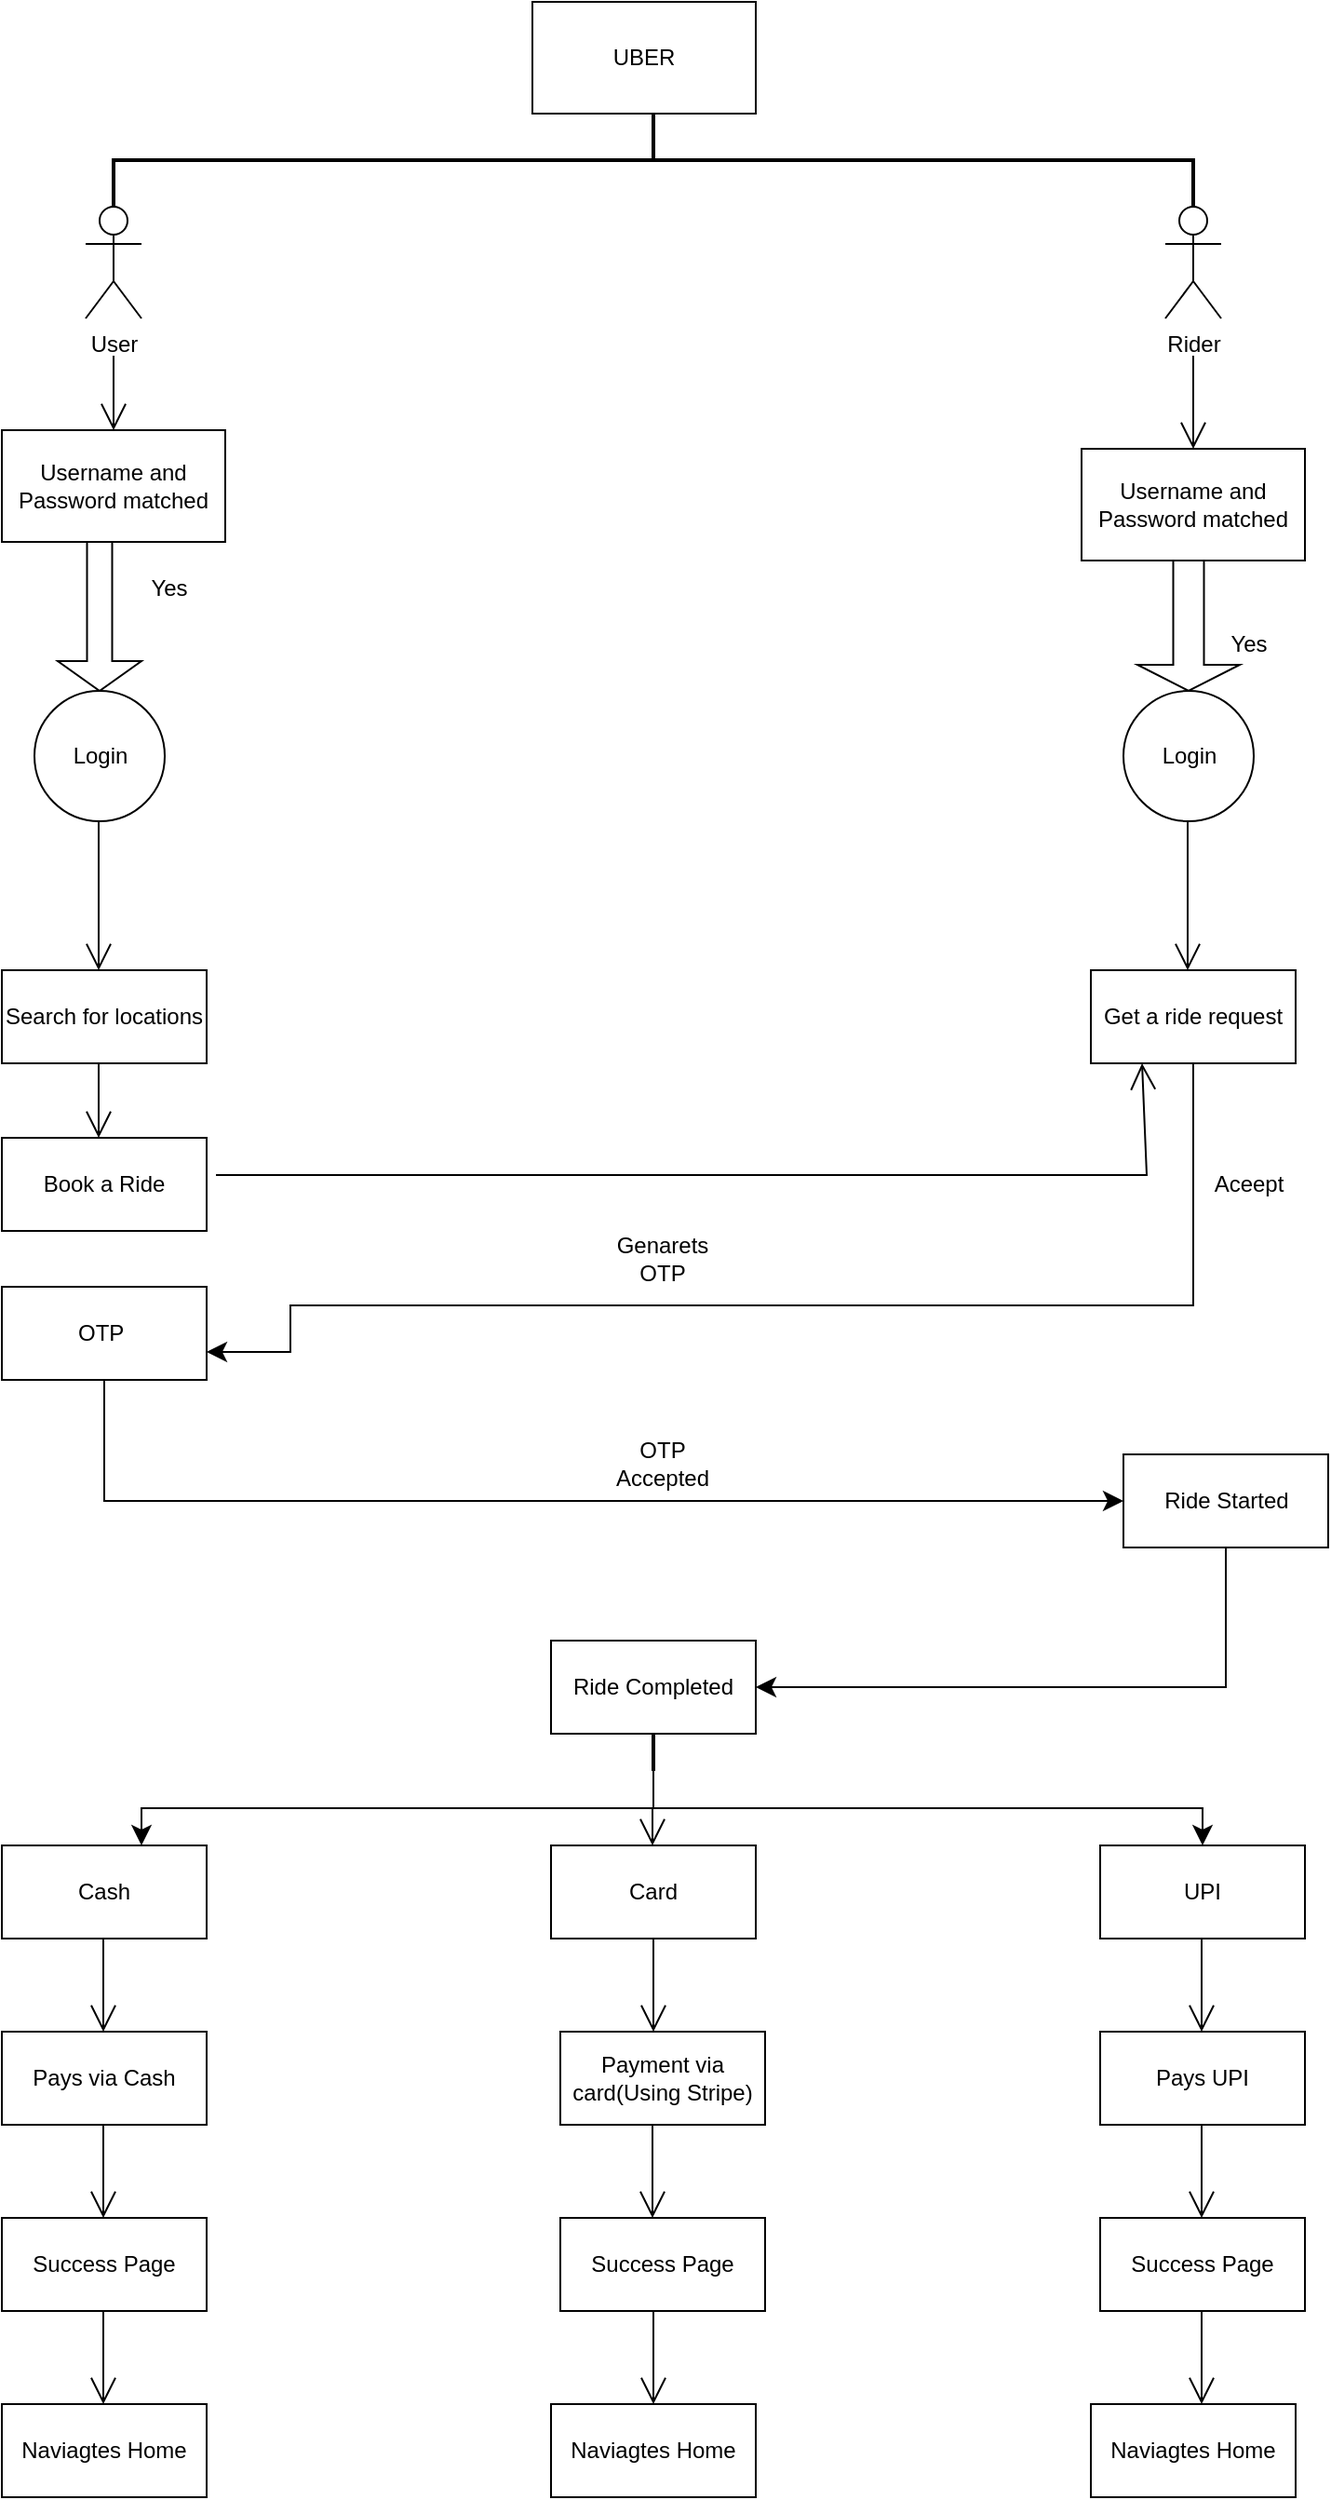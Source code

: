 <mxfile version="26.2.2">
  <diagram name="Page-1" id="2YBvvXClWsGukQMizWep">
    <mxGraphModel dx="1305" dy="783" grid="1" gridSize="10" guides="1" tooltips="1" connect="1" arrows="1" fold="1" page="1" pageScale="1" pageWidth="850" pageHeight="1100" math="0" shadow="0">
      <root>
        <mxCell id="0" />
        <mxCell id="1" parent="0" />
        <mxCell id="avNWTsGXoQomydp-T-J9-1" value="UBER" style="rounded=0;whiteSpace=wrap;html=1;" vertex="1" parent="1">
          <mxGeometry x="360" y="30" width="120" height="60" as="geometry" />
        </mxCell>
        <mxCell id="avNWTsGXoQomydp-T-J9-2" value="User" style="shape=umlActor;verticalLabelPosition=bottom;verticalAlign=top;html=1;outlineConnect=0;" vertex="1" parent="1">
          <mxGeometry x="120" y="140" width="30" height="60" as="geometry" />
        </mxCell>
        <mxCell id="avNWTsGXoQomydp-T-J9-4" value="Rider" style="shape=umlActor;verticalLabelPosition=bottom;verticalAlign=top;html=1;outlineConnect=0;" vertex="1" parent="1">
          <mxGeometry x="700" y="140" width="30" height="60" as="geometry" />
        </mxCell>
        <mxCell id="avNWTsGXoQomydp-T-J9-6" value="" style="strokeWidth=2;html=1;shape=mxgraph.flowchart.annotation_2;align=left;labelPosition=right;pointerEvents=1;direction=south;" vertex="1" parent="1">
          <mxGeometry x="135" y="90" width="580" height="50" as="geometry" />
        </mxCell>
        <mxCell id="avNWTsGXoQomydp-T-J9-8" value="Username and Password matched" style="rounded=0;whiteSpace=wrap;html=1;" vertex="1" parent="1">
          <mxGeometry x="75" y="260" width="120" height="60" as="geometry" />
        </mxCell>
        <mxCell id="avNWTsGXoQomydp-T-J9-9" value="Username and Password matched" style="rounded=0;whiteSpace=wrap;html=1;" vertex="1" parent="1">
          <mxGeometry x="655" y="270" width="120" height="60" as="geometry" />
        </mxCell>
        <mxCell id="avNWTsGXoQomydp-T-J9-10" value="" style="shape=singleArrow;direction=south;whiteSpace=wrap;html=1;" vertex="1" parent="1">
          <mxGeometry x="105" y="320" width="45" height="80" as="geometry" />
        </mxCell>
        <mxCell id="avNWTsGXoQomydp-T-J9-11" value="Yes" style="text;html=1;align=center;verticalAlign=middle;whiteSpace=wrap;rounded=0;" vertex="1" parent="1">
          <mxGeometry x="135" y="330" width="60" height="30" as="geometry" />
        </mxCell>
        <mxCell id="avNWTsGXoQomydp-T-J9-14" value="Login" style="ellipse;whiteSpace=wrap;html=1;aspect=fixed;" vertex="1" parent="1">
          <mxGeometry x="92.5" y="400" width="70" height="70" as="geometry" />
        </mxCell>
        <mxCell id="avNWTsGXoQomydp-T-J9-15" value="Yes" style="text;html=1;align=center;verticalAlign=middle;whiteSpace=wrap;rounded=0;" vertex="1" parent="1">
          <mxGeometry x="715" y="360" width="60" height="30" as="geometry" />
        </mxCell>
        <mxCell id="avNWTsGXoQomydp-T-J9-16" value="Login" style="ellipse;whiteSpace=wrap;html=1;aspect=fixed;" vertex="1" parent="1">
          <mxGeometry x="677.5" y="400" width="70" height="70" as="geometry" />
        </mxCell>
        <mxCell id="avNWTsGXoQomydp-T-J9-17" value="" style="shape=singleArrow;direction=south;whiteSpace=wrap;html=1;" vertex="1" parent="1">
          <mxGeometry x="685" y="330" width="55" height="70" as="geometry" />
        </mxCell>
        <mxCell id="avNWTsGXoQomydp-T-J9-19" value="" style="endArrow=open;endFill=1;endSize=12;html=1;rounded=0;" edge="1" parent="1">
          <mxGeometry width="160" relative="1" as="geometry">
            <mxPoint x="127" y="470" as="sourcePoint" />
            <mxPoint x="127" y="550" as="targetPoint" />
          </mxGeometry>
        </mxCell>
        <mxCell id="avNWTsGXoQomydp-T-J9-21" value="" style="endArrow=open;endFill=1;endSize=12;html=1;rounded=0;" edge="1" parent="1">
          <mxGeometry width="160" relative="1" as="geometry">
            <mxPoint x="712" y="470" as="sourcePoint" />
            <mxPoint x="712" y="550" as="targetPoint" />
          </mxGeometry>
        </mxCell>
        <mxCell id="avNWTsGXoQomydp-T-J9-22" value="Search for locations" style="html=1;whiteSpace=wrap;" vertex="1" parent="1">
          <mxGeometry x="75" y="550" width="110" height="50" as="geometry" />
        </mxCell>
        <mxCell id="avNWTsGXoQomydp-T-J9-23" value="Get a ride request" style="html=1;whiteSpace=wrap;" vertex="1" parent="1">
          <mxGeometry x="660" y="550" width="110" height="50" as="geometry" />
        </mxCell>
        <mxCell id="avNWTsGXoQomydp-T-J9-24" value="" style="endArrow=open;endFill=1;endSize=12;html=1;rounded=0;entryX=0.25;entryY=1;entryDx=0;entryDy=0;" edge="1" parent="1" target="avNWTsGXoQomydp-T-J9-23">
          <mxGeometry width="160" relative="1" as="geometry">
            <mxPoint x="190" y="660" as="sourcePoint" />
            <mxPoint x="690" y="610" as="targetPoint" />
            <Array as="points">
              <mxPoint x="690" y="660" />
            </Array>
          </mxGeometry>
        </mxCell>
        <mxCell id="avNWTsGXoQomydp-T-J9-27" value="OTP&amp;nbsp;" style="html=1;whiteSpace=wrap;" vertex="1" parent="1">
          <mxGeometry x="75" y="720" width="110" height="50" as="geometry" />
        </mxCell>
        <mxCell id="avNWTsGXoQomydp-T-J9-28" value="" style="edgeStyle=segmentEdgeStyle;endArrow=classic;html=1;curved=0;rounded=0;endSize=8;startSize=8;exitX=0.5;exitY=1;exitDx=0;exitDy=0;entryX=1;entryY=0.5;entryDx=0;entryDy=0;" edge="1" parent="1" source="avNWTsGXoQomydp-T-J9-23">
          <mxGeometry width="50" height="50" relative="1" as="geometry">
            <mxPoint x="715" y="610" as="sourcePoint" />
            <mxPoint x="185" y="755" as="targetPoint" />
            <Array as="points">
              <mxPoint x="715" y="730" />
              <mxPoint x="230" y="730" />
              <mxPoint x="230" y="755" />
            </Array>
          </mxGeometry>
        </mxCell>
        <mxCell id="avNWTsGXoQomydp-T-J9-30" value="Aceept" style="text;html=1;align=center;verticalAlign=middle;whiteSpace=wrap;rounded=0;" vertex="1" parent="1">
          <mxGeometry x="715" y="650" width="60" height="30" as="geometry" />
        </mxCell>
        <mxCell id="avNWTsGXoQomydp-T-J9-31" value="Genarets OTP" style="text;html=1;align=center;verticalAlign=middle;whiteSpace=wrap;rounded=0;" vertex="1" parent="1">
          <mxGeometry x="400" y="690" width="60" height="30" as="geometry" />
        </mxCell>
        <mxCell id="avNWTsGXoQomydp-T-J9-33" value="Ride Started" style="html=1;whiteSpace=wrap;" vertex="1" parent="1">
          <mxGeometry x="677.5" y="810" width="110" height="50" as="geometry" />
        </mxCell>
        <mxCell id="avNWTsGXoQomydp-T-J9-34" value="" style="edgeStyle=elbowEdgeStyle;elbow=horizontal;endArrow=classic;html=1;curved=0;rounded=0;endSize=8;startSize=8;entryX=0;entryY=0.5;entryDx=0;entryDy=0;exitX=0.5;exitY=1;exitDx=0;exitDy=0;" edge="1" parent="1" source="avNWTsGXoQomydp-T-J9-27" target="avNWTsGXoQomydp-T-J9-33">
          <mxGeometry width="50" height="50" relative="1" as="geometry">
            <mxPoint x="130" y="790" as="sourcePoint" />
            <mxPoint x="450" y="700" as="targetPoint" />
            <Array as="points">
              <mxPoint x="130" y="800" />
              <mxPoint x="130" y="780" />
              <mxPoint x="220" y="710" />
            </Array>
          </mxGeometry>
        </mxCell>
        <mxCell id="avNWTsGXoQomydp-T-J9-36" value="OTP Accepted" style="text;html=1;align=center;verticalAlign=middle;whiteSpace=wrap;rounded=0;" vertex="1" parent="1">
          <mxGeometry x="400" y="800" width="60" height="30" as="geometry" />
        </mxCell>
        <mxCell id="avNWTsGXoQomydp-T-J9-38" value="" style="endArrow=open;endFill=1;endSize=12;html=1;rounded=0;entryX=0.5;entryY=0;entryDx=0;entryDy=0;" edge="1" parent="1" target="avNWTsGXoQomydp-T-J9-8">
          <mxGeometry width="160" relative="1" as="geometry">
            <mxPoint x="135" y="220" as="sourcePoint" />
            <mxPoint x="282.5" y="220" as="targetPoint" />
          </mxGeometry>
        </mxCell>
        <mxCell id="avNWTsGXoQomydp-T-J9-41" value="" style="endArrow=open;endFill=1;endSize=12;html=1;rounded=0;entryX=0.5;entryY=0;entryDx=0;entryDy=0;" edge="1" parent="1">
          <mxGeometry width="160" relative="1" as="geometry">
            <mxPoint x="715" y="220" as="sourcePoint" />
            <mxPoint x="715" y="270" as="targetPoint" />
          </mxGeometry>
        </mxCell>
        <mxCell id="avNWTsGXoQomydp-T-J9-47" value="Book a Ride" style="html=1;whiteSpace=wrap;" vertex="1" parent="1">
          <mxGeometry x="75" y="640" width="110" height="50" as="geometry" />
        </mxCell>
        <mxCell id="avNWTsGXoQomydp-T-J9-48" value="" style="endArrow=open;endFill=1;endSize=12;html=1;rounded=0;entryX=0.5;entryY=0;entryDx=0;entryDy=0;" edge="1" parent="1">
          <mxGeometry width="160" relative="1" as="geometry">
            <mxPoint x="127" y="600" as="sourcePoint" />
            <mxPoint x="127" y="640" as="targetPoint" />
            <Array as="points">
              <mxPoint x="127" y="620" />
            </Array>
          </mxGeometry>
        </mxCell>
        <mxCell id="avNWTsGXoQomydp-T-J9-51" value="Ride Completed" style="html=1;whiteSpace=wrap;" vertex="1" parent="1">
          <mxGeometry x="370" y="910" width="110" height="50" as="geometry" />
        </mxCell>
        <mxCell id="avNWTsGXoQomydp-T-J9-52" value="Cash" style="html=1;whiteSpace=wrap;" vertex="1" parent="1">
          <mxGeometry x="75" y="1020" width="110" height="50" as="geometry" />
        </mxCell>
        <mxCell id="avNWTsGXoQomydp-T-J9-54" value="Card" style="html=1;whiteSpace=wrap;" vertex="1" parent="1">
          <mxGeometry x="370" y="1020" width="110" height="50" as="geometry" />
        </mxCell>
        <mxCell id="avNWTsGXoQomydp-T-J9-55" value="UPI" style="html=1;whiteSpace=wrap;" vertex="1" parent="1">
          <mxGeometry x="665" y="1020" width="110" height="50" as="geometry" />
        </mxCell>
        <mxCell id="avNWTsGXoQomydp-T-J9-57" value="Pays via Cash" style="html=1;whiteSpace=wrap;" vertex="1" parent="1">
          <mxGeometry x="75" y="1120" width="110" height="50" as="geometry" />
        </mxCell>
        <mxCell id="avNWTsGXoQomydp-T-J9-58" value="Payment via card(Using Stripe)" style="html=1;whiteSpace=wrap;" vertex="1" parent="1">
          <mxGeometry x="375" y="1120" width="110" height="50" as="geometry" />
        </mxCell>
        <mxCell id="avNWTsGXoQomydp-T-J9-59" value="Pays UPI" style="html=1;whiteSpace=wrap;" vertex="1" parent="1">
          <mxGeometry x="665" y="1120" width="110" height="50" as="geometry" />
        </mxCell>
        <mxCell id="avNWTsGXoQomydp-T-J9-60" value="Success Page" style="html=1;whiteSpace=wrap;" vertex="1" parent="1">
          <mxGeometry x="75" y="1220" width="110" height="50" as="geometry" />
        </mxCell>
        <mxCell id="avNWTsGXoQomydp-T-J9-61" value="Success Page" style="html=1;whiteSpace=wrap;" vertex="1" parent="1">
          <mxGeometry x="375" y="1220" width="110" height="50" as="geometry" />
        </mxCell>
        <mxCell id="avNWTsGXoQomydp-T-J9-62" value="Success Page" style="html=1;whiteSpace=wrap;" vertex="1" parent="1">
          <mxGeometry x="665" y="1220" width="110" height="50" as="geometry" />
        </mxCell>
        <mxCell id="avNWTsGXoQomydp-T-J9-65" value="Naviagtes Home" style="html=1;whiteSpace=wrap;" vertex="1" parent="1">
          <mxGeometry x="75" y="1320" width="110" height="50" as="geometry" />
        </mxCell>
        <mxCell id="avNWTsGXoQomydp-T-J9-66" value="Naviagtes Home" style="html=1;whiteSpace=wrap;" vertex="1" parent="1">
          <mxGeometry x="370" y="1320" width="110" height="50" as="geometry" />
        </mxCell>
        <mxCell id="avNWTsGXoQomydp-T-J9-67" value="Naviagtes Home" style="html=1;whiteSpace=wrap;" vertex="1" parent="1">
          <mxGeometry x="660" y="1320" width="110" height="50" as="geometry" />
        </mxCell>
        <mxCell id="avNWTsGXoQomydp-T-J9-68" value="" style="edgeStyle=segmentEdgeStyle;endArrow=classic;html=1;curved=0;rounded=0;endSize=8;startSize=8;exitX=0.5;exitY=1;exitDx=0;exitDy=0;entryX=1;entryY=0.5;entryDx=0;entryDy=0;" edge="1" parent="1" source="avNWTsGXoQomydp-T-J9-33" target="avNWTsGXoQomydp-T-J9-51">
          <mxGeometry width="50" height="50" relative="1" as="geometry">
            <mxPoint x="740" y="870" as="sourcePoint" />
            <mxPoint x="510" y="940" as="targetPoint" />
            <Array as="points">
              <mxPoint x="733" y="935" />
            </Array>
          </mxGeometry>
        </mxCell>
        <mxCell id="avNWTsGXoQomydp-T-J9-69" value="" style="line;strokeWidth=2;direction=south;html=1;" vertex="1" parent="1">
          <mxGeometry x="420" y="960" width="10" height="20" as="geometry" />
        </mxCell>
        <mxCell id="avNWTsGXoQomydp-T-J9-70" value="" style="edgeStyle=segmentEdgeStyle;endArrow=classic;html=1;curved=0;rounded=0;endSize=8;startSize=8;exitX=1;exitY=0.5;exitDx=0;exitDy=0;exitPerimeter=0;" edge="1" parent="1" source="avNWTsGXoQomydp-T-J9-69">
          <mxGeometry width="50" height="50" relative="1" as="geometry">
            <mxPoint x="425" y="1010" as="sourcePoint" />
            <mxPoint x="150" y="1020" as="targetPoint" />
            <Array as="points">
              <mxPoint x="425" y="1000" />
              <mxPoint x="150" y="1000" />
            </Array>
          </mxGeometry>
        </mxCell>
        <mxCell id="avNWTsGXoQomydp-T-J9-76" value="" style="endArrow=open;endFill=1;endSize=12;html=1;rounded=0;" edge="1" parent="1">
          <mxGeometry width="160" relative="1" as="geometry">
            <mxPoint x="424.5" y="1000" as="sourcePoint" />
            <mxPoint x="424.5" y="1020" as="targetPoint" />
          </mxGeometry>
        </mxCell>
        <mxCell id="avNWTsGXoQomydp-T-J9-77" value="" style="edgeStyle=segmentEdgeStyle;endArrow=classic;html=1;curved=0;rounded=0;endSize=8;startSize=8;entryX=0.5;entryY=0;entryDx=0;entryDy=0;" edge="1" parent="1" target="avNWTsGXoQomydp-T-J9-55">
          <mxGeometry width="50" height="50" relative="1" as="geometry">
            <mxPoint x="425" y="1000" as="sourcePoint" />
            <mxPoint x="720" y="1010" as="targetPoint" />
            <Array as="points">
              <mxPoint x="720" y="1000" />
            </Array>
          </mxGeometry>
        </mxCell>
        <mxCell id="avNWTsGXoQomydp-T-J9-78" value="" style="endArrow=open;endFill=1;endSize=12;html=1;rounded=0;" edge="1" parent="1">
          <mxGeometry width="160" relative="1" as="geometry">
            <mxPoint x="129.5" y="1070" as="sourcePoint" />
            <mxPoint x="129.5" y="1120" as="targetPoint" />
          </mxGeometry>
        </mxCell>
        <mxCell id="avNWTsGXoQomydp-T-J9-79" value="" style="endArrow=open;endFill=1;endSize=12;html=1;rounded=0;" edge="1" parent="1">
          <mxGeometry width="160" relative="1" as="geometry">
            <mxPoint x="129.5" y="1170" as="sourcePoint" />
            <mxPoint x="129.5" y="1220" as="targetPoint" />
          </mxGeometry>
        </mxCell>
        <mxCell id="avNWTsGXoQomydp-T-J9-80" value="" style="endArrow=open;endFill=1;endSize=12;html=1;rounded=0;" edge="1" parent="1">
          <mxGeometry width="160" relative="1" as="geometry">
            <mxPoint x="129.5" y="1270" as="sourcePoint" />
            <mxPoint x="129.5" y="1320" as="targetPoint" />
          </mxGeometry>
        </mxCell>
        <mxCell id="avNWTsGXoQomydp-T-J9-81" value="" style="endArrow=open;endFill=1;endSize=12;html=1;rounded=0;" edge="1" parent="1">
          <mxGeometry width="160" relative="1" as="geometry">
            <mxPoint x="425" y="1070" as="sourcePoint" />
            <mxPoint x="425" y="1120" as="targetPoint" />
          </mxGeometry>
        </mxCell>
        <mxCell id="avNWTsGXoQomydp-T-J9-82" value="" style="endArrow=open;endFill=1;endSize=12;html=1;rounded=0;" edge="1" parent="1">
          <mxGeometry width="160" relative="1" as="geometry">
            <mxPoint x="424.5" y="1170" as="sourcePoint" />
            <mxPoint x="424.5" y="1220" as="targetPoint" />
          </mxGeometry>
        </mxCell>
        <mxCell id="avNWTsGXoQomydp-T-J9-83" value="" style="endArrow=open;endFill=1;endSize=12;html=1;rounded=0;" edge="1" parent="1">
          <mxGeometry width="160" relative="1" as="geometry">
            <mxPoint x="719.5" y="1170" as="sourcePoint" />
            <mxPoint x="719.5" y="1220" as="targetPoint" />
          </mxGeometry>
        </mxCell>
        <mxCell id="avNWTsGXoQomydp-T-J9-84" value="" style="endArrow=open;endFill=1;endSize=12;html=1;rounded=0;" edge="1" parent="1">
          <mxGeometry width="160" relative="1" as="geometry">
            <mxPoint x="719.5" y="1070" as="sourcePoint" />
            <mxPoint x="719.5" y="1120" as="targetPoint" />
          </mxGeometry>
        </mxCell>
        <mxCell id="avNWTsGXoQomydp-T-J9-85" value="" style="endArrow=open;endFill=1;endSize=12;html=1;rounded=0;" edge="1" parent="1">
          <mxGeometry width="160" relative="1" as="geometry">
            <mxPoint x="425" y="1270" as="sourcePoint" />
            <mxPoint x="425" y="1320" as="targetPoint" />
          </mxGeometry>
        </mxCell>
        <mxCell id="avNWTsGXoQomydp-T-J9-86" value="" style="endArrow=open;endFill=1;endSize=12;html=1;rounded=0;" edge="1" parent="1">
          <mxGeometry width="160" relative="1" as="geometry">
            <mxPoint x="719.5" y="1270" as="sourcePoint" />
            <mxPoint x="719.5" y="1320" as="targetPoint" />
          </mxGeometry>
        </mxCell>
      </root>
    </mxGraphModel>
  </diagram>
</mxfile>
